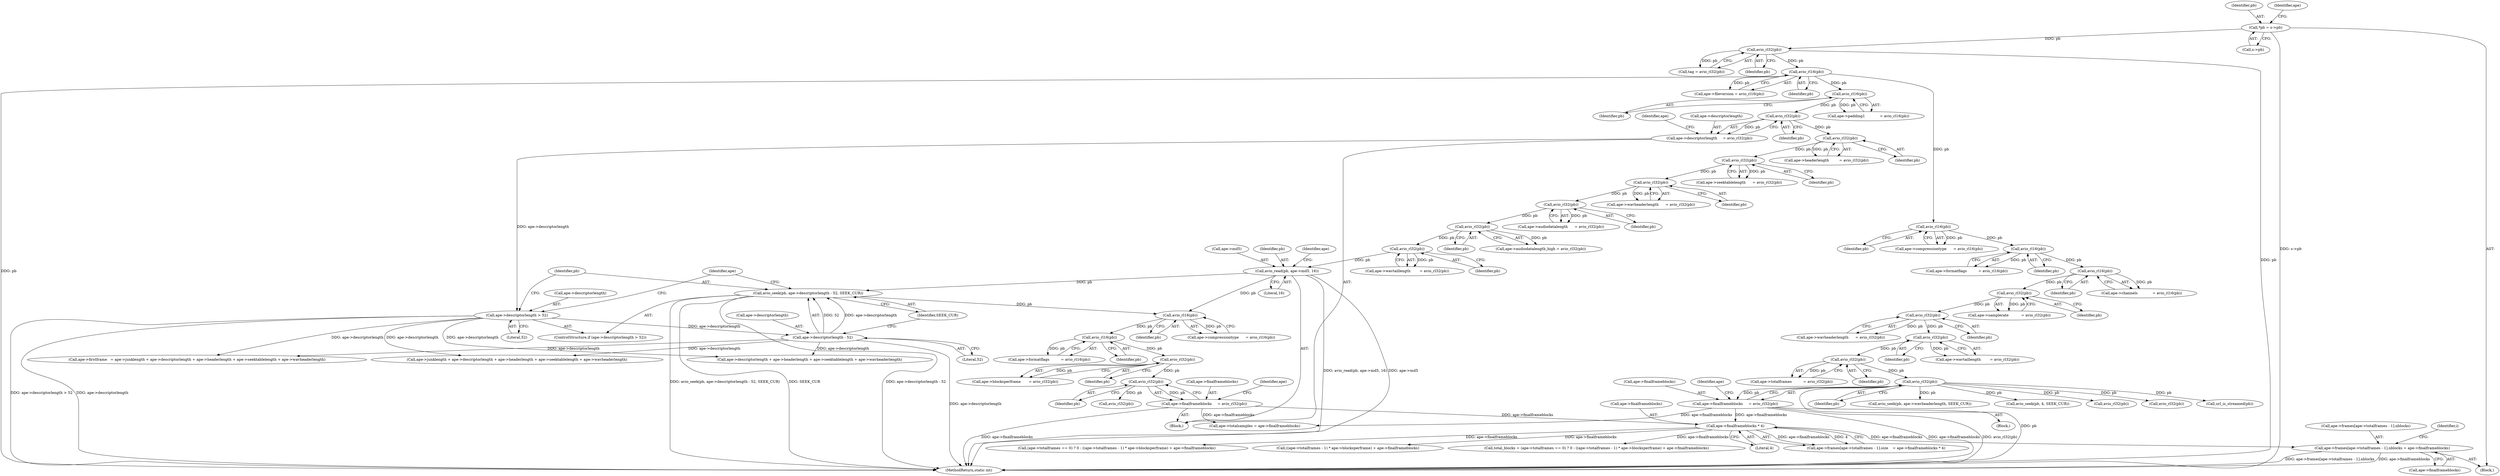 digraph "0_FFmpeg_8312e3fc9041027a33c8bc667bb99740fdf41dd5@API" {
"1000785" [label="(Call,ape->frames[ape->totalframes - 1].nblocks = ape->finalframeblocks)"];
"1000780" [label="(Call,ape->finalframeblocks * 4)"];
"1000364" [label="(Call,ape->finalframeblocks     = avio_rl32(pb))"];
"1000368" [label="(Call,avio_rl32(pb))"];
"1000362" [label="(Call,avio_rl32(pb))"];
"1000356" [label="(Call,avio_rl32(pb))"];
"1000350" [label="(Call,avio_rl32(pb))"];
"1000344" [label="(Call,avio_rl32(pb))"];
"1000338" [label="(Call,avio_rl16(pb))"];
"1000332" [label="(Call,avio_rl16(pb))"];
"1000326" [label="(Call,avio_rl16(pb))"];
"1000153" [label="(Call,avio_rl16(pb))"];
"1000136" [label="(Call,avio_rl32(pb))"];
"1000113" [label="(Call,*pb = s->pb)"];
"1000280" [label="(Call,ape->finalframeblocks     = avio_rl32(pb))"];
"1000284" [label="(Call,avio_rl32(pb))"];
"1000278" [label="(Call,avio_rl32(pb))"];
"1000272" [label="(Call,avio_rl16(pb))"];
"1000266" [label="(Call,avio_rl16(pb))"];
"1000254" [label="(Call,avio_seek(pb, ape->descriptorlength - 52, SEEK_CUR))"];
"1000242" [label="(Call,avio_read(pb, ape->md5, 16))"];
"1000240" [label="(Call,avio_rl32(pb))"];
"1000234" [label="(Call,avio_rl32(pb))"];
"1000228" [label="(Call,avio_rl32(pb))"];
"1000222" [label="(Call,avio_rl32(pb))"];
"1000216" [label="(Call,avio_rl32(pb))"];
"1000210" [label="(Call,avio_rl32(pb))"];
"1000204" [label="(Call,avio_rl32(pb))"];
"1000198" [label="(Call,avio_rl16(pb))"];
"1000256" [label="(Call,ape->descriptorlength - 52)"];
"1000249" [label="(Call,ape->descriptorlength > 52)"];
"1000200" [label="(Call,ape->descriptorlength     = avio_rl32(pb))"];
"1000242" [label="(Call,avio_read(pb, ape->md5, 16))"];
"1000326" [label="(Call,avio_rl16(pb))"];
"1000784" [label="(Literal,4)"];
"1000243" [label="(Identifier,pb)"];
"1000311" [label="(Block,)"];
"1000362" [label="(Call,avio_rl32(pb))"];
"1000257" [label="(Call,ape->descriptorlength)"];
"1000273" [label="(Identifier,pb)"];
"1000137" [label="(Identifier,pb)"];
"1000212" [label="(Call,ape->seektablelength      = avio_rl32(pb))"];
"1000373" [label="(Identifier,ape)"];
"1000210" [label="(Call,avio_rl32(pb))"];
"1000290" [label="(Call,avio_rl32(pb))"];
"1000346" [label="(Call,ape->wavheaderlength      = avio_rl32(pb))"];
"1000211" [label="(Identifier,pb)"];
"1000217" [label="(Identifier,pb)"];
"1000240" [label="(Call,avio_rl32(pb))"];
"1000344" [label="(Call,avio_rl32(pb))"];
"1000228" [label="(Call,avio_rl32(pb))"];
"1000780" [label="(Call,ape->finalframeblocks * 4)"];
"1000241" [label="(Identifier,pb)"];
"1000154" [label="(Identifier,pb)"];
"1000115" [label="(Call,s->pb)"];
"1000114" [label="(Identifier,pb)"];
"1000647" [label="(Call,avio_rl32(pb))"];
"1000234" [label="(Call,avio_rl32(pb))"];
"1000356" [label="(Call,avio_rl32(pb))"];
"1000328" [label="(Call,ape->formatflags          = avio_rl16(pb))"];
"1000352" [label="(Call,ape->wavtaillength        = avio_rl32(pb))"];
"1000236" [label="(Call,ape->wavtaillength        = avio_rl32(pb))"];
"1000923" [label="(Call,((ape->totalframes - 1) * ape->blocksperframe) + ape->finalframeblocks)"];
"1000247" [label="(Literal,16)"];
"1000334" [label="(Call,ape->channels             = avio_rl16(pb))"];
"1000256" [label="(Call,ape->descriptorlength - 52)"];
"1000206" [label="(Call,ape->headerlength         = avio_rl32(pb))"];
"1000205" [label="(Identifier,pb)"];
"1000248" [label="(ControlStructure,if (ape->descriptorlength > 52))"];
"1000251" [label="(Identifier,ape)"];
"1000340" [label="(Call,ape->samplerate           = avio_rl32(pb))"];
"1000120" [label="(Identifier,ape)"];
"1000136" [label="(Call,avio_rl32(pb))"];
"1000216" [label="(Call,avio_rl32(pb))"];
"1000200" [label="(Call,ape->descriptorlength     = avio_rl32(pb))"];
"1000264" [label="(Identifier,ape)"];
"1000149" [label="(Call,ape->fileversion = avio_rl16(pb))"];
"1000244" [label="(Call,ape->md5)"];
"1000272" [label="(Call,avio_rl16(pb))"];
"1000365" [label="(Call,ape->finalframeblocks)"];
"1000786" [label="(Call,ape->frames[ape->totalframes - 1].nblocks)"];
"1000288" [label="(Identifier,ape)"];
"1000260" [label="(Literal,52)"];
"1000558" [label="(Call,ape->firstframe   = ape->junklength + ape->descriptorlength + ape->headerlength + ape->seektablelength + ape->wavheaderlength)"];
"1000802" [label="(Identifier,i)"];
"1000797" [label="(Call,ape->finalframeblocks)"];
"1000351" [label="(Identifier,pb)"];
"1000785" [label="(Call,ape->frames[ape->totalframes - 1].nblocks = ape->finalframeblocks)"];
"1000914" [label="(Call,total_blocks = (ape->totalframes == 0) ? 0 : ((ape->totalframes - 1) * ape->blocksperframe) + ape->finalframeblocks)"];
"1000285" [label="(Identifier,pb)"];
"1000279" [label="(Identifier,pb)"];
"1000250" [label="(Call,ape->descriptorlength)"];
"1000224" [label="(Call,ape->audiodatalength      = avio_rl32(pb))"];
"1000586" [label="(Call,ape->totalsamples = ape->finalframeblocks)"];
"1000345" [label="(Identifier,pb)"];
"1000281" [label="(Call,ape->finalframeblocks)"];
"1000781" [label="(Call,ape->finalframeblocks)"];
"1000222" [label="(Call,avio_rl32(pb))"];
"1000249" [label="(Call,ape->descriptorlength > 52)"];
"1000111" [label="(Block,)"];
"1000204" [label="(Call,avio_rl32(pb))"];
"1000875" [label="(Call,url_is_streamed(pb))"];
"1000230" [label="(Call,ape->audiodatalength_high = avio_rl32(pb))"];
"1000153" [label="(Call,avio_rl16(pb))"];
"1000253" [label="(Literal,52)"];
"1000338" [label="(Call,avio_rl16(pb))"];
"1000268" [label="(Call,ape->formatflags          = avio_rl16(pb))"];
"1000358" [label="(Call,ape->totalframes          = avio_rl32(pb))"];
"1000368" [label="(Call,avio_rl32(pb))"];
"1000274" [label="(Call,ape->blocksperframe       = avio_rl32(pb))"];
"1000280" [label="(Call,ape->finalframeblocks     = avio_rl32(pb))"];
"1000134" [label="(Call,tag = avio_rl32(pb))"];
"1000768" [label="(Call,ape->frames[ape->totalframes - 1].size    = ape->finalframeblocks * 4)"];
"1000208" [label="(Identifier,ape)"];
"1000262" [label="(Call,ape->compressiontype      = avio_rl16(pb))"];
"1000916" [label="(Call,(ape->totalframes == 0) ? 0 : ((ape->totalframes - 1) * ape->blocksperframe) + ape->finalframeblocks)"];
"1000369" [label="(Identifier,pb)"];
"1000364" [label="(Call,ape->finalframeblocks     = avio_rl32(pb))"];
"1000254" [label="(Call,avio_seek(pb, ape->descriptorlength - 52, SEEK_CUR))"];
"1000327" [label="(Identifier,pb)"];
"1000278" [label="(Call,avio_rl32(pb))"];
"1000198" [label="(Call,avio_rl16(pb))"];
"1000562" [label="(Call,ape->junklength + ape->descriptorlength + ape->headerlength + ape->seektablelength + ape->wavheaderlength)"];
"1000500" [label="(Call,avio_seek(pb, ape->wavheaderlength, SEEK_CUR))"];
"1000267" [label="(Identifier,pb)"];
"1000223" [label="(Identifier,pb)"];
"1000194" [label="(Call,ape->padding1             = avio_rl16(pb))"];
"1000332" [label="(Call,avio_rl16(pb))"];
"1000284" [label="(Call,avio_rl32(pb))"];
"1000113" [label="(Call,*pb = s->pb)"];
"1000229" [label="(Identifier,pb)"];
"1000266" [label="(Call,avio_rl16(pb))"];
"1000377" [label="(Call,avio_seek(pb, 4, SEEK_CUR))"];
"1000255" [label="(Identifier,pb)"];
"1000322" [label="(Call,ape->compressiontype      = avio_rl16(pb))"];
"1000235" [label="(Identifier,pb)"];
"1000397" [label="(Call,avio_rl32(pb))"];
"1000350" [label="(Call,avio_rl32(pb))"];
"1000201" [label="(Call,ape->descriptorlength)"];
"1000261" [label="(Identifier,SEEK_CUR)"];
"1000357" [label="(Identifier,pb)"];
"1000333" [label="(Identifier,pb)"];
"1000218" [label="(Call,ape->wavheaderlength      = avio_rl32(pb))"];
"1000566" [label="(Call,ape->descriptorlength + ape->headerlength + ape->seektablelength + ape->wavheaderlength)"];
"1001121" [label="(MethodReturn,static int)"];
"1000339" [label="(Identifier,pb)"];
"1000199" [label="(Identifier,pb)"];
"1000363" [label="(Identifier,pb)"];
"1000193" [label="(Block,)"];
"1000785" -> "1000111"  [label="AST: "];
"1000785" -> "1000797"  [label="CFG: "];
"1000786" -> "1000785"  [label="AST: "];
"1000797" -> "1000785"  [label="AST: "];
"1000802" -> "1000785"  [label="CFG: "];
"1000785" -> "1001121"  [label="DDG: ape->frames[ape->totalframes - 1].nblocks"];
"1000785" -> "1001121"  [label="DDG: ape->finalframeblocks"];
"1000780" -> "1000785"  [label="DDG: ape->finalframeblocks"];
"1000780" -> "1000768"  [label="AST: "];
"1000780" -> "1000784"  [label="CFG: "];
"1000781" -> "1000780"  [label="AST: "];
"1000784" -> "1000780"  [label="AST: "];
"1000768" -> "1000780"  [label="CFG: "];
"1000780" -> "1000768"  [label="DDG: ape->finalframeblocks"];
"1000780" -> "1000768"  [label="DDG: 4"];
"1000364" -> "1000780"  [label="DDG: ape->finalframeblocks"];
"1000280" -> "1000780"  [label="DDG: ape->finalframeblocks"];
"1000780" -> "1000914"  [label="DDG: ape->finalframeblocks"];
"1000780" -> "1000916"  [label="DDG: ape->finalframeblocks"];
"1000780" -> "1000923"  [label="DDG: ape->finalframeblocks"];
"1000364" -> "1000311"  [label="AST: "];
"1000364" -> "1000368"  [label="CFG: "];
"1000365" -> "1000364"  [label="AST: "];
"1000368" -> "1000364"  [label="AST: "];
"1000373" -> "1000364"  [label="CFG: "];
"1000364" -> "1001121"  [label="DDG: ape->finalframeblocks"];
"1000364" -> "1001121"  [label="DDG: avio_rl32(pb)"];
"1000368" -> "1000364"  [label="DDG: pb"];
"1000364" -> "1000586"  [label="DDG: ape->finalframeblocks"];
"1000368" -> "1000369"  [label="CFG: "];
"1000369" -> "1000368"  [label="AST: "];
"1000368" -> "1001121"  [label="DDG: pb"];
"1000362" -> "1000368"  [label="DDG: pb"];
"1000368" -> "1000377"  [label="DDG: pb"];
"1000368" -> "1000397"  [label="DDG: pb"];
"1000368" -> "1000500"  [label="DDG: pb"];
"1000368" -> "1000647"  [label="DDG: pb"];
"1000368" -> "1000875"  [label="DDG: pb"];
"1000362" -> "1000358"  [label="AST: "];
"1000362" -> "1000363"  [label="CFG: "];
"1000363" -> "1000362"  [label="AST: "];
"1000358" -> "1000362"  [label="CFG: "];
"1000362" -> "1000358"  [label="DDG: pb"];
"1000356" -> "1000362"  [label="DDG: pb"];
"1000356" -> "1000352"  [label="AST: "];
"1000356" -> "1000357"  [label="CFG: "];
"1000357" -> "1000356"  [label="AST: "];
"1000352" -> "1000356"  [label="CFG: "];
"1000356" -> "1000352"  [label="DDG: pb"];
"1000350" -> "1000356"  [label="DDG: pb"];
"1000350" -> "1000346"  [label="AST: "];
"1000350" -> "1000351"  [label="CFG: "];
"1000351" -> "1000350"  [label="AST: "];
"1000346" -> "1000350"  [label="CFG: "];
"1000350" -> "1000346"  [label="DDG: pb"];
"1000344" -> "1000350"  [label="DDG: pb"];
"1000344" -> "1000340"  [label="AST: "];
"1000344" -> "1000345"  [label="CFG: "];
"1000345" -> "1000344"  [label="AST: "];
"1000340" -> "1000344"  [label="CFG: "];
"1000344" -> "1000340"  [label="DDG: pb"];
"1000338" -> "1000344"  [label="DDG: pb"];
"1000338" -> "1000334"  [label="AST: "];
"1000338" -> "1000339"  [label="CFG: "];
"1000339" -> "1000338"  [label="AST: "];
"1000334" -> "1000338"  [label="CFG: "];
"1000338" -> "1000334"  [label="DDG: pb"];
"1000332" -> "1000338"  [label="DDG: pb"];
"1000332" -> "1000328"  [label="AST: "];
"1000332" -> "1000333"  [label="CFG: "];
"1000333" -> "1000332"  [label="AST: "];
"1000328" -> "1000332"  [label="CFG: "];
"1000332" -> "1000328"  [label="DDG: pb"];
"1000326" -> "1000332"  [label="DDG: pb"];
"1000326" -> "1000322"  [label="AST: "];
"1000326" -> "1000327"  [label="CFG: "];
"1000327" -> "1000326"  [label="AST: "];
"1000322" -> "1000326"  [label="CFG: "];
"1000326" -> "1000322"  [label="DDG: pb"];
"1000153" -> "1000326"  [label="DDG: pb"];
"1000153" -> "1000149"  [label="AST: "];
"1000153" -> "1000154"  [label="CFG: "];
"1000154" -> "1000153"  [label="AST: "];
"1000149" -> "1000153"  [label="CFG: "];
"1000153" -> "1001121"  [label="DDG: pb"];
"1000153" -> "1000149"  [label="DDG: pb"];
"1000136" -> "1000153"  [label="DDG: pb"];
"1000153" -> "1000198"  [label="DDG: pb"];
"1000136" -> "1000134"  [label="AST: "];
"1000136" -> "1000137"  [label="CFG: "];
"1000137" -> "1000136"  [label="AST: "];
"1000134" -> "1000136"  [label="CFG: "];
"1000136" -> "1001121"  [label="DDG: pb"];
"1000136" -> "1000134"  [label="DDG: pb"];
"1000113" -> "1000136"  [label="DDG: pb"];
"1000113" -> "1000111"  [label="AST: "];
"1000113" -> "1000115"  [label="CFG: "];
"1000114" -> "1000113"  [label="AST: "];
"1000115" -> "1000113"  [label="AST: "];
"1000120" -> "1000113"  [label="CFG: "];
"1000113" -> "1001121"  [label="DDG: s->pb"];
"1000280" -> "1000193"  [label="AST: "];
"1000280" -> "1000284"  [label="CFG: "];
"1000281" -> "1000280"  [label="AST: "];
"1000284" -> "1000280"  [label="AST: "];
"1000288" -> "1000280"  [label="CFG: "];
"1000280" -> "1001121"  [label="DDG: ape->finalframeblocks"];
"1000284" -> "1000280"  [label="DDG: pb"];
"1000280" -> "1000586"  [label="DDG: ape->finalframeblocks"];
"1000284" -> "1000285"  [label="CFG: "];
"1000285" -> "1000284"  [label="AST: "];
"1000278" -> "1000284"  [label="DDG: pb"];
"1000284" -> "1000290"  [label="DDG: pb"];
"1000278" -> "1000274"  [label="AST: "];
"1000278" -> "1000279"  [label="CFG: "];
"1000279" -> "1000278"  [label="AST: "];
"1000274" -> "1000278"  [label="CFG: "];
"1000278" -> "1000274"  [label="DDG: pb"];
"1000272" -> "1000278"  [label="DDG: pb"];
"1000272" -> "1000268"  [label="AST: "];
"1000272" -> "1000273"  [label="CFG: "];
"1000273" -> "1000272"  [label="AST: "];
"1000268" -> "1000272"  [label="CFG: "];
"1000272" -> "1000268"  [label="DDG: pb"];
"1000266" -> "1000272"  [label="DDG: pb"];
"1000266" -> "1000262"  [label="AST: "];
"1000266" -> "1000267"  [label="CFG: "];
"1000267" -> "1000266"  [label="AST: "];
"1000262" -> "1000266"  [label="CFG: "];
"1000266" -> "1000262"  [label="DDG: pb"];
"1000254" -> "1000266"  [label="DDG: pb"];
"1000242" -> "1000266"  [label="DDG: pb"];
"1000254" -> "1000248"  [label="AST: "];
"1000254" -> "1000261"  [label="CFG: "];
"1000255" -> "1000254"  [label="AST: "];
"1000256" -> "1000254"  [label="AST: "];
"1000261" -> "1000254"  [label="AST: "];
"1000264" -> "1000254"  [label="CFG: "];
"1000254" -> "1001121"  [label="DDG: avio_seek(pb, ape->descriptorlength - 52, SEEK_CUR)"];
"1000254" -> "1001121"  [label="DDG: SEEK_CUR"];
"1000254" -> "1001121"  [label="DDG: ape->descriptorlength - 52"];
"1000242" -> "1000254"  [label="DDG: pb"];
"1000256" -> "1000254"  [label="DDG: ape->descriptorlength"];
"1000256" -> "1000254"  [label="DDG: 52"];
"1000242" -> "1000193"  [label="AST: "];
"1000242" -> "1000247"  [label="CFG: "];
"1000243" -> "1000242"  [label="AST: "];
"1000244" -> "1000242"  [label="AST: "];
"1000247" -> "1000242"  [label="AST: "];
"1000251" -> "1000242"  [label="CFG: "];
"1000242" -> "1001121"  [label="DDG: avio_read(pb, ape->md5, 16)"];
"1000242" -> "1001121"  [label="DDG: ape->md5"];
"1000240" -> "1000242"  [label="DDG: pb"];
"1000240" -> "1000236"  [label="AST: "];
"1000240" -> "1000241"  [label="CFG: "];
"1000241" -> "1000240"  [label="AST: "];
"1000236" -> "1000240"  [label="CFG: "];
"1000240" -> "1000236"  [label="DDG: pb"];
"1000234" -> "1000240"  [label="DDG: pb"];
"1000234" -> "1000230"  [label="AST: "];
"1000234" -> "1000235"  [label="CFG: "];
"1000235" -> "1000234"  [label="AST: "];
"1000230" -> "1000234"  [label="CFG: "];
"1000234" -> "1000230"  [label="DDG: pb"];
"1000228" -> "1000234"  [label="DDG: pb"];
"1000228" -> "1000224"  [label="AST: "];
"1000228" -> "1000229"  [label="CFG: "];
"1000229" -> "1000228"  [label="AST: "];
"1000224" -> "1000228"  [label="CFG: "];
"1000228" -> "1000224"  [label="DDG: pb"];
"1000222" -> "1000228"  [label="DDG: pb"];
"1000222" -> "1000218"  [label="AST: "];
"1000222" -> "1000223"  [label="CFG: "];
"1000223" -> "1000222"  [label="AST: "];
"1000218" -> "1000222"  [label="CFG: "];
"1000222" -> "1000218"  [label="DDG: pb"];
"1000216" -> "1000222"  [label="DDG: pb"];
"1000216" -> "1000212"  [label="AST: "];
"1000216" -> "1000217"  [label="CFG: "];
"1000217" -> "1000216"  [label="AST: "];
"1000212" -> "1000216"  [label="CFG: "];
"1000216" -> "1000212"  [label="DDG: pb"];
"1000210" -> "1000216"  [label="DDG: pb"];
"1000210" -> "1000206"  [label="AST: "];
"1000210" -> "1000211"  [label="CFG: "];
"1000211" -> "1000210"  [label="AST: "];
"1000206" -> "1000210"  [label="CFG: "];
"1000210" -> "1000206"  [label="DDG: pb"];
"1000204" -> "1000210"  [label="DDG: pb"];
"1000204" -> "1000200"  [label="AST: "];
"1000204" -> "1000205"  [label="CFG: "];
"1000205" -> "1000204"  [label="AST: "];
"1000200" -> "1000204"  [label="CFG: "];
"1000204" -> "1000200"  [label="DDG: pb"];
"1000198" -> "1000204"  [label="DDG: pb"];
"1000198" -> "1000194"  [label="AST: "];
"1000198" -> "1000199"  [label="CFG: "];
"1000199" -> "1000198"  [label="AST: "];
"1000194" -> "1000198"  [label="CFG: "];
"1000198" -> "1000194"  [label="DDG: pb"];
"1000256" -> "1000260"  [label="CFG: "];
"1000257" -> "1000256"  [label="AST: "];
"1000260" -> "1000256"  [label="AST: "];
"1000261" -> "1000256"  [label="CFG: "];
"1000256" -> "1001121"  [label="DDG: ape->descriptorlength"];
"1000249" -> "1000256"  [label="DDG: ape->descriptorlength"];
"1000256" -> "1000558"  [label="DDG: ape->descriptorlength"];
"1000256" -> "1000562"  [label="DDG: ape->descriptorlength"];
"1000256" -> "1000566"  [label="DDG: ape->descriptorlength"];
"1000249" -> "1000248"  [label="AST: "];
"1000249" -> "1000253"  [label="CFG: "];
"1000250" -> "1000249"  [label="AST: "];
"1000253" -> "1000249"  [label="AST: "];
"1000255" -> "1000249"  [label="CFG: "];
"1000264" -> "1000249"  [label="CFG: "];
"1000249" -> "1001121"  [label="DDG: ape->descriptorlength"];
"1000249" -> "1001121"  [label="DDG: ape->descriptorlength > 52"];
"1000200" -> "1000249"  [label="DDG: ape->descriptorlength"];
"1000249" -> "1000558"  [label="DDG: ape->descriptorlength"];
"1000249" -> "1000562"  [label="DDG: ape->descriptorlength"];
"1000249" -> "1000566"  [label="DDG: ape->descriptorlength"];
"1000200" -> "1000193"  [label="AST: "];
"1000201" -> "1000200"  [label="AST: "];
"1000208" -> "1000200"  [label="CFG: "];
}
